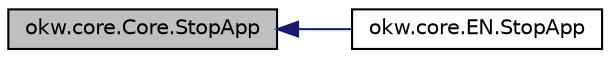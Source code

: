 digraph "okw.core.Core.StopApp"
{
 // INTERACTIVE_SVG=YES
  edge [fontname="Helvetica",fontsize="10",labelfontname="Helvetica",labelfontsize="10"];
  node [fontname="Helvetica",fontsize="10",shape=record];
  rankdir="LR";
  Node391 [label="okw.core.Core.StopApp",height=0.2,width=0.4,color="black", fillcolor="grey75", style="filled", fontcolor="black"];
  Node391 -> Node392 [dir="back",color="midnightblue",fontsize="10",style="solid",fontname="Helvetica"];
  Node392 [label="okw.core.EN.StopApp",height=0.2,width=0.4,color="black", fillcolor="white", style="filled",URL="$classokw_1_1core_1_1_e_n.html#aba06d28c60512e1dc55902403abbd3f6",tooltip="Beendet eine gegebene Anwendung. "];
}
